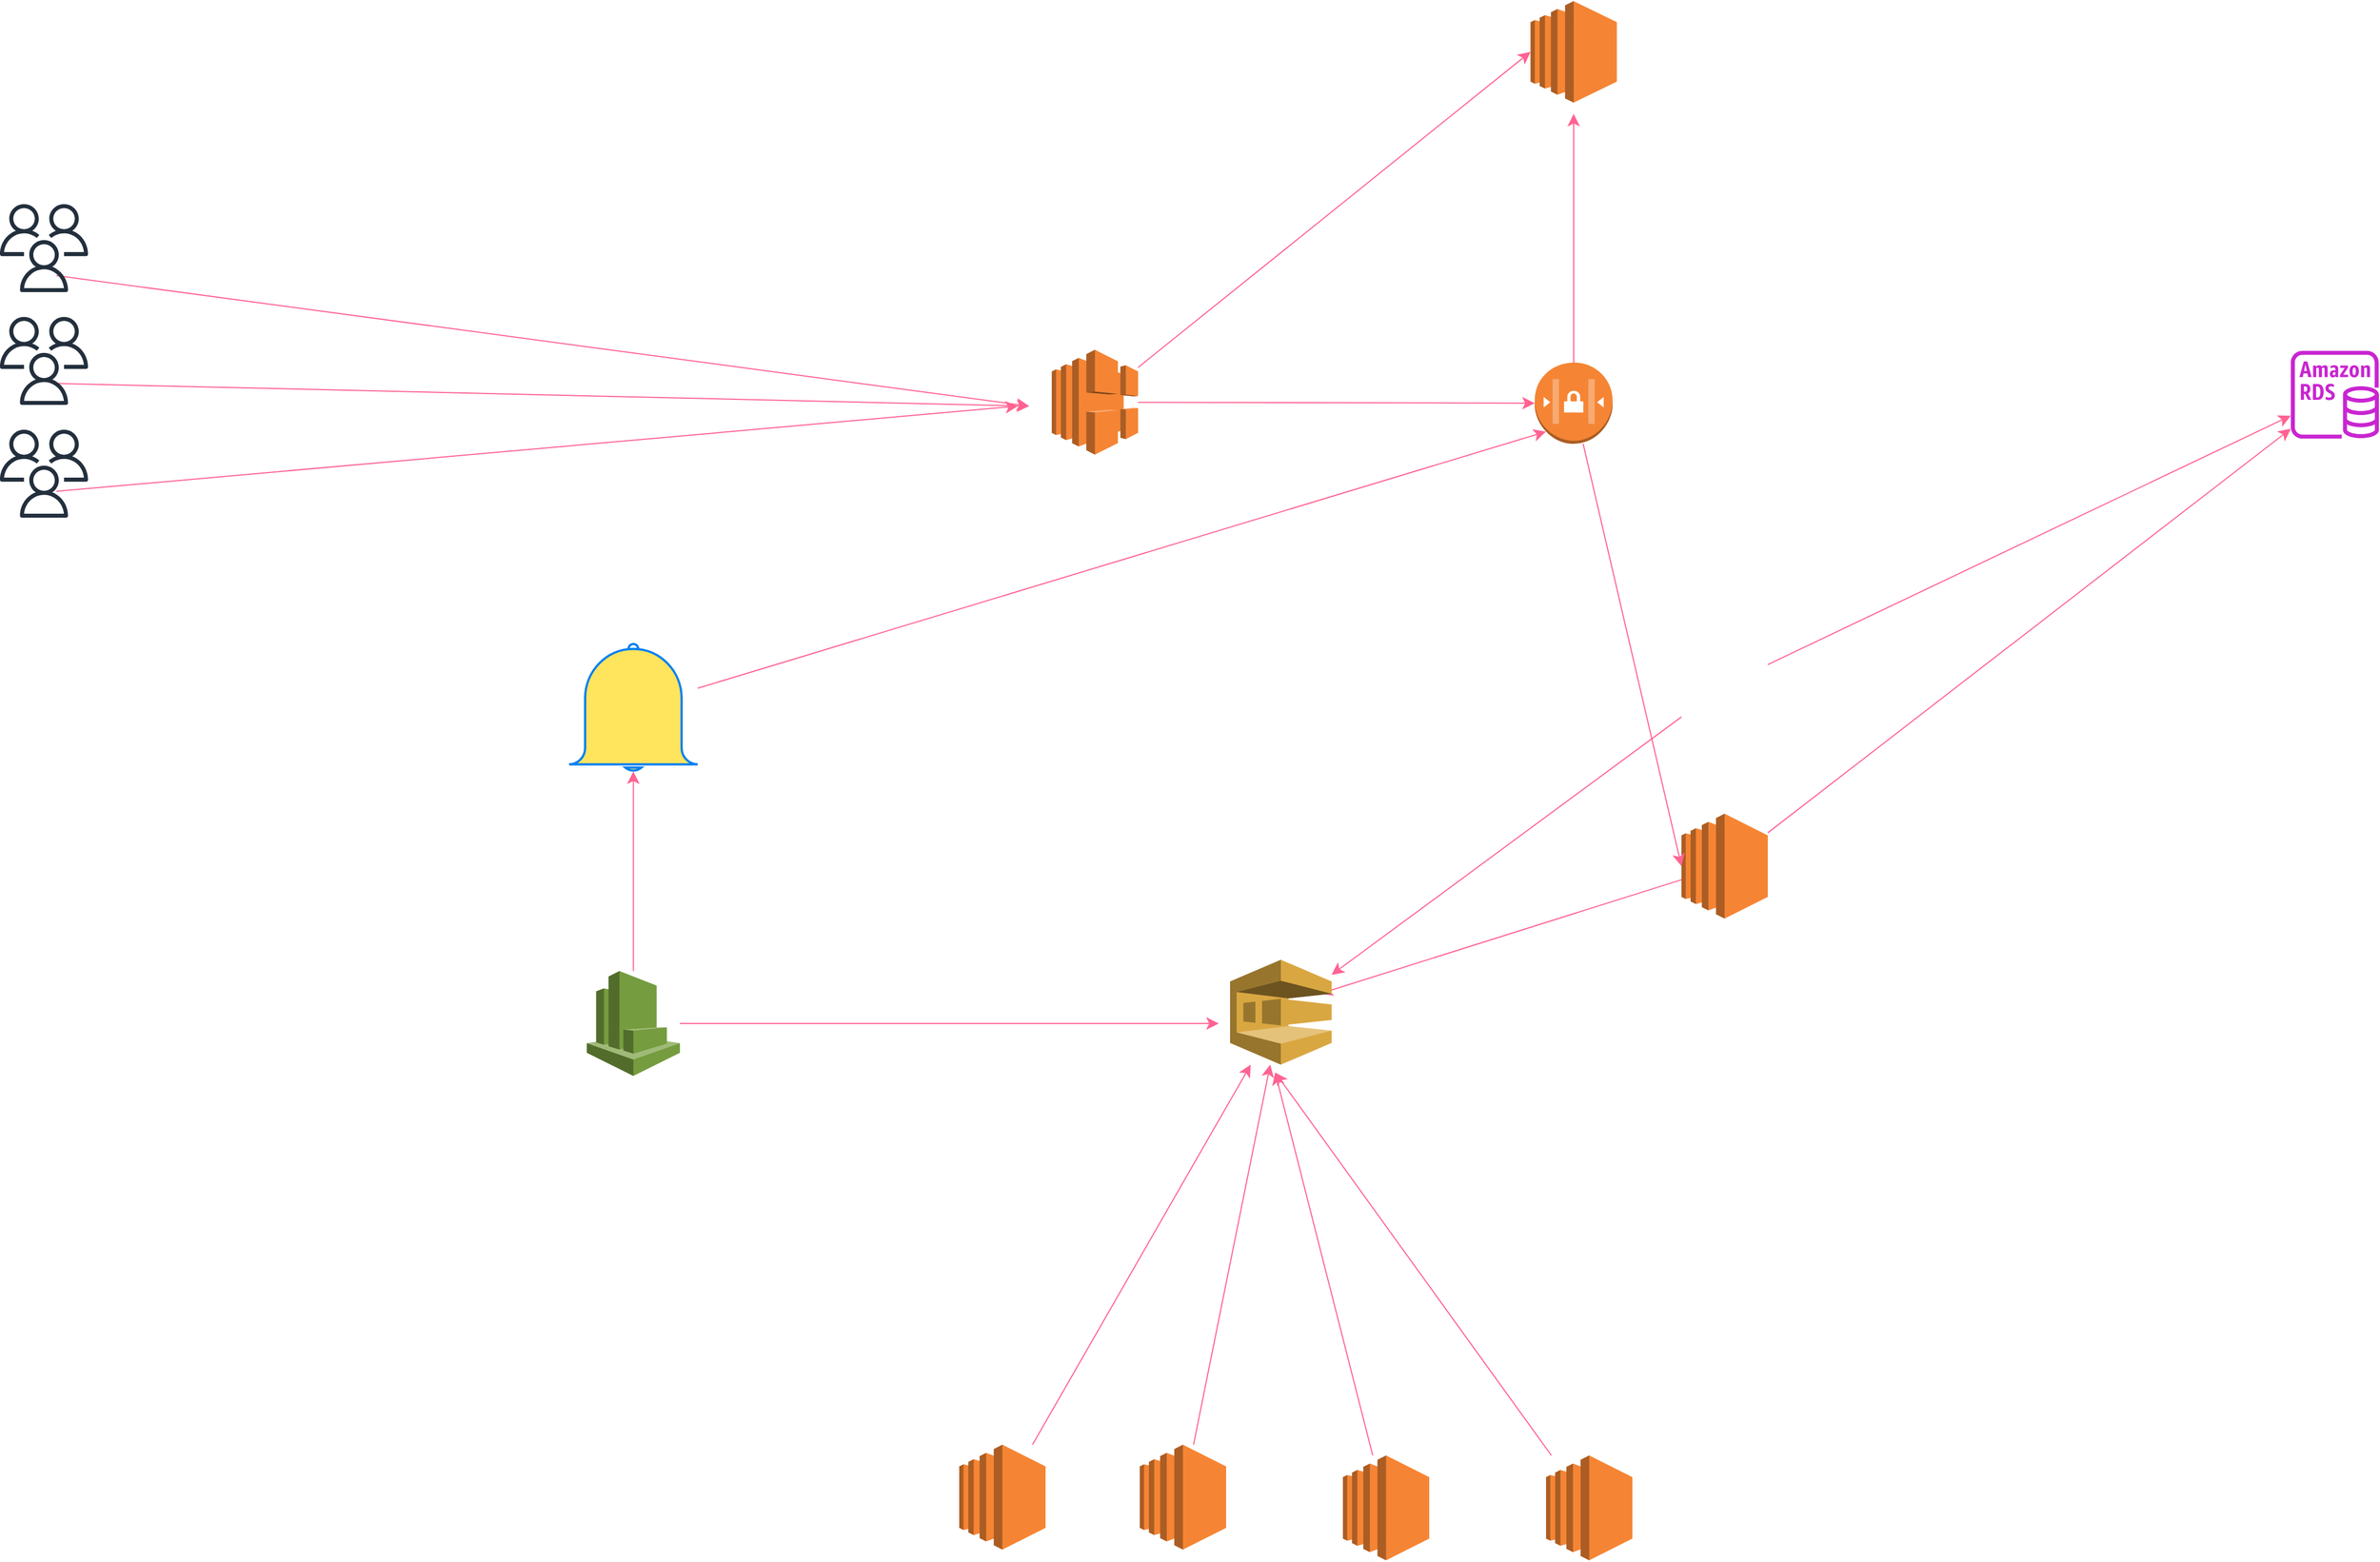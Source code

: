<mxfile version="24.7.8" pages="3">
  <diagram name="Page-1" id="-ehb57aW6UEDHXnUAXF-">
    <mxGraphModel dx="4027" dy="2055" grid="1" gridSize="10" guides="1" tooltips="1" connect="1" arrows="1" fold="1" page="0" pageScale="1" pageWidth="850" pageHeight="1100" math="0" shadow="0">
      <root>
        <mxCell id="0" />
        <mxCell id="1" parent="0" />
        <mxCell id="ACQYEu1lNiYWw1dpZs43-119" style="edgeStyle=none;curved=1;rounded=0;orthogonalLoop=1;jettySize=auto;html=1;strokeColor=#FF6392;fontSize=12;fontColor=#5AA9E6;startSize=8;endSize=8;fillColor=#FFE45E;" edge="1" parent="1">
          <mxGeometry relative="1" as="geometry">
            <mxPoint x="-858" y="-200.89" as="targetPoint" />
            <mxPoint x="-1720" y="-316.652" as="sourcePoint" />
          </mxGeometry>
        </mxCell>
        <mxCell id="ACQYEu1lNiYWw1dpZs43-115" value="" style="sketch=0;outlineConnect=0;fontColor=#232F3E;gradientColor=none;fillColor=#232F3D;strokeColor=none;dashed=0;verticalLabelPosition=bottom;verticalAlign=top;align=center;html=1;fontSize=12;fontStyle=0;aspect=fixed;pointerEvents=1;shape=mxgraph.aws4.users;" vertex="1" parent="1">
          <mxGeometry x="-1770" y="-380" width="78" height="78" as="geometry" />
        </mxCell>
        <UserObject label="" tooltip="Send request to Static IP of ELB" id="ACQYEu1lNiYWw1dpZs43-118">
          <mxCell style="edgeStyle=none;curved=1;rounded=0;orthogonalLoop=1;jettySize=auto;html=1;strokeColor=#FF6392;fontSize=12;fontColor=#5AA9E6;startSize=8;endSize=8;fillColor=#FFE45E;" edge="1" parent="1">
            <mxGeometry relative="1" as="geometry">
              <mxPoint x="-858" y="-200.89" as="targetPoint" />
              <mxPoint x="-1720" y="-220.981" as="sourcePoint" />
            </mxGeometry>
          </mxCell>
        </UserObject>
        <mxCell id="ACQYEu1lNiYWw1dpZs43-116" value="" style="sketch=0;outlineConnect=0;fontColor=#232F3E;gradientColor=none;fillColor=#232F3D;strokeColor=none;dashed=0;verticalLabelPosition=bottom;verticalAlign=top;align=center;html=1;fontSize=12;fontStyle=0;aspect=fixed;pointerEvents=1;shape=mxgraph.aws4.users;" vertex="1" parent="1">
          <mxGeometry x="-1770" y="-280" width="78" height="78" as="geometry" />
        </mxCell>
        <mxCell id="ACQYEu1lNiYWw1dpZs43-120" style="edgeStyle=none;curved=1;rounded=0;orthogonalLoop=1;jettySize=auto;html=1;strokeColor=#FF6392;fontSize=12;fontColor=#5AA9E6;startSize=8;endSize=8;fillColor=#FFE45E;" edge="1" parent="1">
          <mxGeometry relative="1" as="geometry">
            <mxPoint x="-868" y="-200.89" as="targetPoint" />
            <mxPoint x="-1720" y="-125.348" as="sourcePoint" />
          </mxGeometry>
        </mxCell>
        <mxCell id="ACQYEu1lNiYWw1dpZs43-117" value="" style="sketch=0;outlineConnect=0;fontColor=#232F3E;gradientColor=none;fillColor=#232F3D;strokeColor=none;dashed=0;verticalLabelPosition=bottom;verticalAlign=top;align=center;html=1;fontSize=12;fontStyle=0;aspect=fixed;pointerEvents=1;shape=mxgraph.aws4.users;" vertex="1" parent="1">
          <mxGeometry x="-1770" y="-180" width="78" height="78" as="geometry" />
        </mxCell>
        <UserObject label="" tooltip="ELB" id="ACQYEu1lNiYWw1dpZs43-121">
          <mxCell style="outlineConnect=0;dashed=0;verticalLabelPosition=bottom;verticalAlign=top;align=center;html=1;shape=mxgraph.aws3.elastic_load_balancing;fillColor=#F58534;gradientColor=none;strokeColor=#FF6392;fontColor=#5AA9E6;" vertex="1" parent="1">
            <mxGeometry x="-838" y="-250.89" width="76.5" height="93" as="geometry" />
          </mxCell>
        </UserObject>
        <mxCell id="ACQYEu1lNiYWw1dpZs43-158" style="edgeStyle=none;curved=1;rounded=0;orthogonalLoop=1;jettySize=auto;html=1;strokeColor=#FF6392;fontSize=12;fontColor=#5AA9E6;startSize=8;endSize=8;fillColor=#FFE45E;" edge="1" parent="1" source="ACQYEu1lNiYWw1dpZs43-122">
          <mxGeometry relative="1" as="geometry">
            <mxPoint x="-375.5" y="-460" as="targetPoint" />
          </mxGeometry>
        </mxCell>
        <UserObject label="" tooltip="Auto Scaling Group" id="ACQYEu1lNiYWw1dpZs43-122">
          <mxCell style="outlineConnect=0;dashed=0;verticalLabelPosition=bottom;verticalAlign=top;align=center;html=1;shape=mxgraph.aws3.network_access_controllist;fillColor=#F58534;gradientColor=none;strokeColor=#FF6392;fontColor=#5AA9E6;" vertex="1" parent="1">
            <mxGeometry x="-410" y="-239.5" width="69" height="72" as="geometry" />
          </mxCell>
        </UserObject>
        <mxCell id="ACQYEu1lNiYWw1dpZs43-123" style="edgeStyle=none;curved=1;rounded=0;orthogonalLoop=1;jettySize=auto;html=1;entryX=0;entryY=0.5;entryDx=0;entryDy=0;entryPerimeter=0;strokeColor=#FF6392;fontSize=12;fontColor=#5AA9E6;startSize=8;endSize=8;fillColor=#FFE45E;" edge="1" parent="1" source="ACQYEu1lNiYWw1dpZs43-121" target="ACQYEu1lNiYWw1dpZs43-122">
          <mxGeometry relative="1" as="geometry" />
        </mxCell>
        <mxCell id="ACQYEu1lNiYWw1dpZs43-130" style="edgeStyle=none;curved=1;rounded=0;orthogonalLoop=1;jettySize=auto;html=1;strokeColor=#FF6392;fontSize=12;fontColor=#5AA9E6;startSize=8;endSize=8;fillColor=#FFE45E;" edge="1" parent="1" target="ACQYEu1lNiYWw1dpZs43-129">
          <mxGeometry relative="1" as="geometry">
            <mxPoint x="-203.5" y="28.286" as="sourcePoint" />
          </mxGeometry>
        </mxCell>
        <mxCell id="ACQYEu1lNiYWw1dpZs43-135" style="edgeStyle=none;curved=1;rounded=0;orthogonalLoop=1;jettySize=auto;html=1;strokeColor=#FF6392;fontSize=12;fontColor=#5AA9E6;startSize=8;endSize=8;fillColor=#FFE45E;" edge="1" parent="1" target="ACQYEu1lNiYWw1dpZs43-134">
          <mxGeometry relative="1" as="geometry">
            <mxPoint x="-280" y="74.707" as="sourcePoint" />
          </mxGeometry>
        </mxCell>
        <mxCell id="ACQYEu1lNiYWw1dpZs43-131" style="edgeStyle=none;curved=1;rounded=0;orthogonalLoop=1;jettySize=auto;html=1;strokeColor=#FF6392;fontSize=12;fontColor=#5AA9E6;startSize=8;endSize=8;fillColor=#FFE45E;" edge="1" parent="1" source="ACQYEu1lNiYWw1dpZs43-125" target="ACQYEu1lNiYWw1dpZs43-129">
          <mxGeometry relative="1" as="geometry" />
        </mxCell>
        <mxCell id="ACQYEu1lNiYWw1dpZs43-136" style="edgeStyle=none;curved=1;rounded=0;orthogonalLoop=1;jettySize=auto;html=1;strokeColor=#FF6392;fontSize=12;fontColor=#5AA9E6;startSize=8;endSize=8;fillColor=#FFE45E;" edge="1" parent="1" source="ACQYEu1lNiYWw1dpZs43-125">
          <mxGeometry relative="1" as="geometry">
            <mxPoint x="-600" y="320" as="targetPoint" />
          </mxGeometry>
        </mxCell>
        <UserObject label="" tooltip="EC2 - 2" id="ACQYEu1lNiYWw1dpZs43-125">
          <mxCell style="outlineConnect=0;dashed=0;verticalLabelPosition=bottom;verticalAlign=top;align=center;html=1;shape=mxgraph.aws3.ec2;fillColor=#F58534;gradientColor=none;strokeColor=#FF6392;fontColor=#5AA9E6;" vertex="1" parent="1">
            <mxGeometry x="-280" y="160.5" width="76.5" height="93" as="geometry" />
          </mxCell>
        </UserObject>
        <mxCell id="ACQYEu1lNiYWw1dpZs43-127" style="edgeStyle=none;curved=1;rounded=0;orthogonalLoop=1;jettySize=auto;html=1;entryX=0;entryY=0.5;entryDx=0;entryDy=0;entryPerimeter=0;strokeColor=#FF6392;fontSize=12;fontColor=#5AA9E6;startSize=8;endSize=8;fillColor=#FFE45E;" edge="1" parent="1" source="ACQYEu1lNiYWw1dpZs43-122" target="ACQYEu1lNiYWw1dpZs43-125">
          <mxGeometry relative="1" as="geometry" />
        </mxCell>
        <mxCell id="ACQYEu1lNiYWw1dpZs43-129" value="" style="sketch=0;outlineConnect=0;fontColor=#232F3E;gradientColor=none;fillColor=#C925D1;strokeColor=none;dashed=0;verticalLabelPosition=bottom;verticalAlign=top;align=center;html=1;fontSize=12;fontStyle=0;aspect=fixed;pointerEvents=1;shape=mxgraph.aws4.rds_instance;" vertex="1" parent="1">
          <mxGeometry x="260" y="-250" width="78" height="78" as="geometry" />
        </mxCell>
        <mxCell id="ACQYEu1lNiYWw1dpZs43-134" value="" style="outlineConnect=0;dashed=0;verticalLabelPosition=bottom;verticalAlign=top;align=center;html=1;shape=mxgraph.aws3.sqs;fillColor=#D9A741;gradientColor=none;strokeColor=#FF6392;fontColor=#5AA9E6;" vertex="1" parent="1">
          <mxGeometry x="-680" y="290" width="90" height="93" as="geometry" />
        </mxCell>
        <mxCell id="ACQYEu1lNiYWw1dpZs43-146" style="edgeStyle=none;curved=1;rounded=0;orthogonalLoop=1;jettySize=auto;html=1;strokeColor=#FF6392;fontSize=12;fontColor=#5AA9E6;startSize=8;endSize=8;fillColor=#FFE45E;" edge="1" parent="1" source="ACQYEu1lNiYWw1dpZs43-137">
          <mxGeometry relative="1" as="geometry">
            <mxPoint x="-640" y="390" as="targetPoint" />
          </mxGeometry>
        </mxCell>
        <UserObject label="" tooltip="EC2 1" id="ACQYEu1lNiYWw1dpZs43-137">
          <mxCell style="outlineConnect=0;dashed=0;verticalLabelPosition=bottom;verticalAlign=top;align=center;html=1;shape=mxgraph.aws3.ec2;fillColor=#F58534;gradientColor=none;strokeColor=#FF6392;fontColor=#5AA9E6;" vertex="1" parent="1">
            <mxGeometry x="-580" y="729.5" width="76.5" height="93" as="geometry" />
          </mxCell>
        </UserObject>
        <mxCell id="ACQYEu1lNiYWw1dpZs43-145" style="edgeStyle=none;curved=1;rounded=0;orthogonalLoop=1;jettySize=auto;html=1;strokeColor=#FF6392;fontSize=12;fontColor=#5AA9E6;startSize=8;endSize=8;fillColor=#FFE45E;" edge="1" parent="1" source="ACQYEu1lNiYWw1dpZs43-138" target="ACQYEu1lNiYWw1dpZs43-134">
          <mxGeometry relative="1" as="geometry" />
        </mxCell>
        <UserObject label="" tooltip="EC2 - 2" id="ACQYEu1lNiYWw1dpZs43-138">
          <mxCell style="outlineConnect=0;dashed=0;verticalLabelPosition=bottom;verticalAlign=top;align=center;html=1;shape=mxgraph.aws3.ec2;fillColor=#F58534;gradientColor=none;strokeColor=#FF6392;fontColor=#5AA9E6;" vertex="1" parent="1">
            <mxGeometry x="-760" y="720" width="76.5" height="93" as="geometry" />
          </mxCell>
        </UserObject>
        <mxCell id="ACQYEu1lNiYWw1dpZs43-147" style="edgeStyle=none;curved=1;rounded=0;orthogonalLoop=1;jettySize=auto;html=1;strokeColor=#FF6392;fontSize=12;fontColor=#5AA9E6;startSize=8;endSize=8;fillColor=#FFE45E;" edge="1" parent="1" source="ACQYEu1lNiYWw1dpZs43-139">
          <mxGeometry relative="1" as="geometry">
            <mxPoint x="-640" y="390" as="targetPoint" />
          </mxGeometry>
        </mxCell>
        <UserObject label="" tooltip="EC2 1" id="ACQYEu1lNiYWw1dpZs43-139">
          <mxCell style="outlineConnect=0;dashed=0;verticalLabelPosition=bottom;verticalAlign=top;align=center;html=1;shape=mxgraph.aws3.ec2;fillColor=#F58534;gradientColor=none;strokeColor=#FF6392;fontColor=#5AA9E6;" vertex="1" parent="1">
            <mxGeometry x="-400" y="729.5" width="76.5" height="93" as="geometry" />
          </mxCell>
        </UserObject>
        <mxCell id="ACQYEu1lNiYWw1dpZs43-144" style="edgeStyle=none;curved=1;rounded=0;orthogonalLoop=1;jettySize=auto;html=1;strokeColor=#FF6392;fontSize=12;fontColor=#5AA9E6;startSize=8;endSize=8;fillColor=#FFE45E;" edge="1" parent="1" source="ACQYEu1lNiYWw1dpZs43-140" target="ACQYEu1lNiYWw1dpZs43-134">
          <mxGeometry relative="1" as="geometry" />
        </mxCell>
        <UserObject label="" tooltip="EC2 - 2" id="ACQYEu1lNiYWw1dpZs43-140">
          <mxCell style="outlineConnect=0;dashed=0;verticalLabelPosition=bottom;verticalAlign=top;align=center;html=1;shape=mxgraph.aws3.ec2;fillColor=#F58534;gradientColor=none;strokeColor=#FF6392;fontColor=#5AA9E6;" vertex="1" parent="1">
            <mxGeometry x="-920" y="720" width="76.5" height="93" as="geometry" />
          </mxCell>
        </UserObject>
        <mxCell id="ACQYEu1lNiYWw1dpZs43-149" style="edgeStyle=none;curved=1;rounded=0;orthogonalLoop=1;jettySize=auto;html=1;strokeColor=#FF6392;fontSize=12;fontColor=#5AA9E6;startSize=8;endSize=8;fillColor=#FFE45E;" edge="1" parent="1" source="ACQYEu1lNiYWw1dpZs43-148">
          <mxGeometry relative="1" as="geometry">
            <mxPoint x="-690" y="346.5" as="targetPoint" />
          </mxGeometry>
        </mxCell>
        <mxCell id="ACQYEu1lNiYWw1dpZs43-153" style="edgeStyle=none;curved=1;rounded=0;orthogonalLoop=1;jettySize=auto;html=1;strokeColor=#FF6392;fontSize=12;fontColor=#5AA9E6;startSize=8;endSize=8;fillColor=#FFE45E;" edge="1" parent="1" source="ACQYEu1lNiYWw1dpZs43-148" target="ACQYEu1lNiYWw1dpZs43-151">
          <mxGeometry relative="1" as="geometry" />
        </mxCell>
        <mxCell id="ACQYEu1lNiYWw1dpZs43-148" value="" style="outlineConnect=0;dashed=0;verticalLabelPosition=bottom;verticalAlign=top;align=center;html=1;shape=mxgraph.aws3.cloudwatch;fillColor=#759C3E;gradientColor=none;strokeColor=#FF6392;fontColor=#5AA9E6;" vertex="1" parent="1">
          <mxGeometry x="-1250" y="300" width="82.5" height="93" as="geometry" />
        </mxCell>
        <UserObject label="" tooltip="Cloud Watch Alarm" id="ACQYEu1lNiYWw1dpZs43-151">
          <mxCell style="html=1;verticalLabelPosition=bottom;align=center;labelBackgroundColor=#ffffff;verticalAlign=top;strokeWidth=2;strokeColor=#0080F0;shadow=0;dashed=0;shape=mxgraph.ios7.icons.bell;fontColor=#5AA9E6;fillColor=#FFE45E;" vertex="1" parent="1">
            <mxGeometry x="-1265.75" y="10" width="114" height="113.05" as="geometry" />
          </mxCell>
        </UserObject>
        <mxCell id="ACQYEu1lNiYWw1dpZs43-155" value="" style="outlineConnect=0;dashed=0;verticalLabelPosition=bottom;verticalAlign=top;align=center;html=1;shape=mxgraph.aws3.ec2;fillColor=#F58534;gradientColor=none;strokeColor=#FF6392;fontColor=#5AA9E6;" vertex="1" parent="1">
          <mxGeometry x="-413.75" y="-560" width="76.5" height="90" as="geometry" />
        </mxCell>
        <mxCell id="ACQYEu1lNiYWw1dpZs43-157" style="edgeStyle=none;curved=1;rounded=0;orthogonalLoop=1;jettySize=auto;html=1;entryX=0.145;entryY=0.85;entryDx=0;entryDy=0;entryPerimeter=0;strokeColor=#FF6392;fontSize=12;fontColor=#5AA9E6;startSize=8;endSize=8;fillColor=#FFE45E;" edge="1" parent="1" source="ACQYEu1lNiYWw1dpZs43-151" target="ACQYEu1lNiYWw1dpZs43-122">
          <mxGeometry relative="1" as="geometry" />
        </mxCell>
        <mxCell id="ACQYEu1lNiYWw1dpZs43-159" style="edgeStyle=none;curved=1;rounded=0;orthogonalLoop=1;jettySize=auto;html=1;entryX=0;entryY=0.5;entryDx=0;entryDy=0;entryPerimeter=0;strokeColor=#FF6392;fontSize=12;fontColor=#5AA9E6;startSize=8;endSize=8;fillColor=#FFE45E;" edge="1" parent="1" source="ACQYEu1lNiYWw1dpZs43-121" target="ACQYEu1lNiYWw1dpZs43-155">
          <mxGeometry relative="1" as="geometry" />
        </mxCell>
      </root>
    </mxGraphModel>
  </diagram>
  <diagram id="9H_1bvW_YGaWP5Uugf9j" name="fare calculation">
    <mxGraphModel dx="5009" dy="3160" grid="0" gridSize="10" guides="1" tooltips="1" connect="1" arrows="1" fold="1" page="0" pageScale="1" pageWidth="850" pageHeight="1100" math="0" shadow="0">
      <root>
        <mxCell id="0" />
        <mxCell id="1" parent="0" />
        <mxCell id="fH46dBZZeX3DoXTXhk_b-3" value="" style="edgeStyle=none;curved=1;rounded=0;orthogonalLoop=1;jettySize=auto;html=1;startSize=8;endSize=8;" edge="1" parent="1" source="fH46dBZZeX3DoXTXhk_b-1">
          <mxGeometry relative="1" as="geometry">
            <mxPoint x="-1480" y="-1419" as="targetPoint" />
          </mxGeometry>
        </mxCell>
        <UserObject label="" tooltip="When ride is completed means driver click to complete ride then dirver will send the infomration such as &#xa;&#xa;{&#xa;lat: 1,&#xa;lng: 1&#xa;}" id="wsm4Z7BL1aOZFg_66jRS-1">
          <mxCell style="edgeStyle=none;curved=1;rounded=0;orthogonalLoop=1;jettySize=auto;html=1;fontSize=12;startSize=8;endSize=8;" edge="1" parent="1" source="fH46dBZZeX3DoXTXhk_b-1" target="wsm4Z7BL1aOZFg_66jRS-3">
            <mxGeometry relative="1" as="geometry">
              <mxPoint x="-2166" y="-1403" as="targetPoint" />
            </mxGeometry>
          </mxCell>
        </UserObject>
        <UserObject label="" tooltip="This taxi will communicate through websocket will send few information such as lat, lant and the sessionsession id when ride was started&#xa;&#xa;{&#xa; &quot;session_id&quot;: &quot;abc123&quot;,&#xa;  &quot;lat&quot;: 25.205,&#xa;  &quot;lng&quot;: 55.271,&#xa;  &quot;timestamp&quot;: 1697939200000&#xa;}" id="fH46dBZZeX3DoXTXhk_b-1">
          <mxCell style="shape=mxgraph.signs.transportation.taxi;html=1;pointerEvents=1;fillColor=#000000;strokeColor=none;verticalLabelPosition=bottom;verticalAlign=top;align=center;gradientColor=none;" vertex="1" parent="1">
            <mxGeometry x="-1727" y="-1441" width="50" height="44" as="geometry" />
          </mxCell>
        </UserObject>
        <mxCell id="fH46dBZZeX3DoXTXhk_b-22" value="" style="edgeStyle=none;curved=1;rounded=0;orthogonalLoop=1;jettySize=auto;html=1;startSize=8;endSize=8;" edge="1" parent="1" source="fH46dBZZeX3DoXTXhk_b-6" target="fH46dBZZeX3DoXTXhk_b-17">
          <mxGeometry relative="1" as="geometry" />
        </mxCell>
        <UserObject label="" tooltip="Hey take this data with partion key to Kines to compute the fare for the ride&#xa;&#xa;const AWS = require(&#39;aws-sdk&#39;);&#xa;const kinesis = new AWS.Kinesis({ region: &#39;your-region&#39; });&#xa;&#xa;const sendToKinesis = async (data) =&gt; {&#xa;  const params = {&#xa;    Data: JSON.stringify(data),&#xa;    PartitionKey: data.session_id, // Partition by session&#xa;    StreamName: &#39;TaxiDataStream&#39;,&#xa;  };&#xa;  await kinesis.putRecord(params).promise();&#xa;};&#xa;&#xa;// Example WebSocket handler&#xa;const handleWebSocketMessage = async (message) =&gt; {&#xa;  const taxiData = JSON.parse(message);&#xa;  await sendToKinesis(taxiData);&#xa;};&#xa;" id="fH46dBZZeX3DoXTXhk_b-6">
          <mxCell style="outlineConnect=0;dashed=0;verticalLabelPosition=bottom;verticalAlign=top;align=center;html=1;shape=mxgraph.aws3.ec2;fillColor=#F58534;gradientColor=none;" vertex="1" parent="1">
            <mxGeometry x="-1198" y="-1540" width="50" height="44" as="geometry" />
          </mxCell>
        </UserObject>
        <mxCell id="fH46dBZZeX3DoXTXhk_b-7" value="" style="outlineConnect=0;dashed=0;verticalLabelPosition=bottom;verticalAlign=top;align=center;html=1;shape=mxgraph.aws3.classic_load_balancer;fillColor=#F58534;gradientColor=none;" vertex="1" parent="1">
          <mxGeometry x="-1472" y="-1446" width="50" height="44" as="geometry" />
        </mxCell>
        <mxCell id="fH46dBZZeX3DoXTXhk_b-23" value="" style="edgeStyle=none;curved=1;rounded=0;orthogonalLoop=1;jettySize=auto;html=1;startSize=8;endSize=8;" edge="1" parent="1" source="fH46dBZZeX3DoXTXhk_b-8" target="fH46dBZZeX3DoXTXhk_b-17">
          <mxGeometry relative="1" as="geometry" />
        </mxCell>
        <mxCell id="fH46dBZZeX3DoXTXhk_b-8" value="" style="outlineConnect=0;dashed=0;verticalLabelPosition=bottom;verticalAlign=top;align=center;html=1;shape=mxgraph.aws3.ec2;fillColor=#F58534;gradientColor=none;" vertex="1" parent="1">
          <mxGeometry x="-1195" y="-1410" width="50" height="44" as="geometry" />
        </mxCell>
        <mxCell id="fH46dBZZeX3DoXTXhk_b-16" value="" style="edgeStyle=none;curved=1;rounded=0;orthogonalLoop=1;jettySize=auto;html=1;startSize=8;endSize=8;" edge="1" parent="1" source="fH46dBZZeX3DoXTXhk_b-9" target="fH46dBZZeX3DoXTXhk_b-17">
          <mxGeometry relative="1" as="geometry">
            <mxPoint x="-346.667" y="-861.333" as="targetPoint" />
          </mxGeometry>
        </mxCell>
        <mxCell id="fH46dBZZeX3DoXTXhk_b-9" value="" style="outlineConnect=0;dashed=0;verticalLabelPosition=bottom;verticalAlign=top;align=center;html=1;shape=mxgraph.aws3.ec2;fillColor=#F58534;gradientColor=none;" vertex="1" parent="1">
          <mxGeometry x="-1165" y="-1280" width="50" height="44" as="geometry" />
        </mxCell>
        <mxCell id="fH46dBZZeX3DoXTXhk_b-10" value="" style="edgeStyle=none;curved=1;rounded=0;orthogonalLoop=1;jettySize=auto;html=1;startSize=8;endSize=8;entryX=0;entryY=0.79;entryDx=0;entryDy=0;entryPerimeter=0;" edge="1" parent="1" source="fH46dBZZeX3DoXTXhk_b-7" target="fH46dBZZeX3DoXTXhk_b-6">
          <mxGeometry relative="1" as="geometry">
            <mxPoint x="-1242" y="-1514" as="targetPoint" />
          </mxGeometry>
        </mxCell>
        <mxCell id="fH46dBZZeX3DoXTXhk_b-11" value="" style="outlineConnect=0;dashed=0;verticalLabelPosition=bottom;verticalAlign=top;align=center;html=1;shape=mxgraph.aws3.kinesis;fillColor=#F58534;gradientColor=none;" vertex="1" parent="1">
          <mxGeometry x="-483" y="-1515" width="50" height="44" as="geometry" />
        </mxCell>
        <UserObject label="" tooltip="Redis will store user session data for the distributed purpose so that server does not store any state and any available server can server to the user by connecting to the distributed redis server" id="fH46dBZZeX3DoXTXhk_b-17">
          <mxCell style="image;sketch=0;aspect=fixed;html=1;points=[];align=center;image=img/lib/mscae/Cache_Redis_Product.svg;" vertex="1" parent="1">
            <mxGeometry x="-735" y="-1467" width="50" height="42.5" as="geometry" />
          </mxCell>
        </UserObject>
        <mxCell id="fH46dBZZeX3DoXTXhk_b-20" value="" style="edgeStyle=none;curved=1;rounded=0;orthogonalLoop=1;jettySize=auto;html=1;startSize=8;endSize=8;" edge="1" parent="1" source="fH46dBZZeX3DoXTXhk_b-11">
          <mxGeometry relative="1" as="geometry">
            <mxPoint x="-220" y="-1512" as="targetPoint" />
          </mxGeometry>
        </mxCell>
        <UserObject label="" tooltip="Kinesis data analytics can send data to different destination such as S3, Redshift, DynamoDB, Another KDS, Lamda &#xa;" id="fH46dBZZeX3DoXTXhk_b-25">
          <mxCell style="edgeStyle=none;curved=1;rounded=0;orthogonalLoop=1;jettySize=auto;html=1;fontSize=12;startSize=8;endSize=8;entryX=0;entryY=0.5;entryDx=0;entryDy=0;entryPerimeter=0;" edge="1" parent="1" source="fH46dBZZeX3DoXTXhk_b-21" target="fH46dBZZeX3DoXTXhk_b-28">
            <mxGeometry relative="1" as="geometry">
              <mxPoint x="118" y="-1455" as="targetPoint" />
            </mxGeometry>
          </mxCell>
        </UserObject>
        <mxCell id="fH46dBZZeX3DoXTXhk_b-29" style="edgeStyle=none;curved=1;rounded=0;orthogonalLoop=1;jettySize=auto;html=1;fontSize=12;startSize=8;endSize=8;entryX=0;entryY=0.18;entryDx=0;entryDy=0;entryPerimeter=0;" edge="1" parent="1" source="fH46dBZZeX3DoXTXhk_b-21" target="fH46dBZZeX3DoXTXhk_b-30">
          <mxGeometry relative="1" as="geometry">
            <mxPoint x="55" y="-1365" as="targetPoint" />
          </mxGeometry>
        </mxCell>
        <UserObject label="" tooltip="will receive the information about the starting point and based on provided data such as lng and lat it will compute the fare &#xa;&#xa;SELECT &#xa;  session_id,&#xa;  CASE WHEN GEO_DISTANCE_IN_KM(prev_lat, prev_lng, lat, lng) &lt; 0.01 THEN 1 ELSE 0 END AS is_idle,&#xa;  COUNT(*) OVER (PARTITION BY session_id ROWS BETWEEN 12 PRECEDING) AS idle_count&#xa;FROM taxi_stream;&#xa;&#xa;// If taxi is ideal &#xa;SELECT &#xa;  session_id,&#xa;  CASE WHEN GEO_DISTANCE_IN_KM(prev_lat, prev_lng, lat, lng) &lt; 0.01 THEN 1 ELSE 0 END AS is_idle,&#xa;  COUNT(*) OVER (PARTITION BY session_id ROWS BETWEEN 12 PRECEDING) AS idle_count&#xa;FROM taxi_stream;&#xa;&#xa;// Calculate far &#xa;&#xa;SELECT &#xa;  session_id,&#xa;  SUM(distance * 2) AS distance_fare,&#xa;  SUM(idle_count / 12) * 1 AS idle_fare,&#xa;  SUM(distance * 2) + SUM(idle_count / 12) * 1 AS total_fare&#xa;FROM taxi_analytics&#xa;GROUP BY session_id;&#xa;&#xa;Data output by the analytics can be send to differnet sources but in ourcase we store send this data to Another KDS &#xa;&#xa;&#xa;" id="fH46dBZZeX3DoXTXhk_b-21">
          <mxCell style="outlineConnect=0;dashed=0;verticalLabelPosition=bottom;verticalAlign=top;align=center;html=1;shape=mxgraph.aws3.kinesis_analytics;fillColor=#F58534;gradientColor=none;" vertex="1" parent="1">
            <mxGeometry x="-231" y="-1530" width="50" height="44" as="geometry" />
          </mxCell>
        </UserObject>
        <mxCell id="fH46dBZZeX3DoXTXhk_b-24" value="" style="edgeStyle=none;curved=1;rounded=0;orthogonalLoop=1;jettySize=auto;html=1;startSize=8;endSize=8;" edge="1" parent="1" source="fH46dBZZeX3DoXTXhk_b-17">
          <mxGeometry relative="1" as="geometry">
            <mxPoint x="-485" y="-1490" as="targetPoint" />
          </mxGeometry>
        </mxCell>
        <mxCell id="fH46dBZZeX3DoXTXhk_b-37" style="edgeStyle=none;curved=1;rounded=0;orthogonalLoop=1;jettySize=auto;html=1;fontSize=12;startSize=8;endSize=8;" edge="1" parent="1" source="fH46dBZZeX3DoXTXhk_b-28">
          <mxGeometry relative="1" as="geometry">
            <mxPoint x="459.5" y="-1439.5" as="targetPoint" />
          </mxGeometry>
        </mxCell>
        <UserObject label="" tooltip="S3" id="fH46dBZZeX3DoXTXhk_b-28">
          <mxCell style="outlineConnect=0;dashed=0;verticalLabelPosition=bottom;verticalAlign=top;align=center;html=1;shape=mxgraph.aws3.s3;fillColor=#E05243;gradientColor=none;labelBackgroundColor=none;labelBorderColor=default;" vertex="1" parent="1">
            <mxGeometry x="163" y="-1486" width="76.5" height="93" as="geometry" />
          </mxCell>
        </UserObject>
        <UserObject label="" tooltip="Dynamo DB" id="fH46dBZZeX3DoXTXhk_b-30">
          <mxCell style="outlineConnect=0;dashed=0;verticalLabelPosition=bottom;verticalAlign=top;align=center;html=1;shape=mxgraph.aws3.redshift;fillColor=#2E73B8;gradientColor=none;labelBackgroundColor=none;labelBorderColor=default;" vertex="1" parent="1">
            <mxGeometry x="120" y="-1295.5" width="67.5" height="75" as="geometry" />
          </mxCell>
        </UserObject>
        <UserObject label="" tooltip="Kinesis" id="fH46dBZZeX3DoXTXhk_b-31">
          <mxCell style="outlineConnect=0;dashed=0;verticalLabelPosition=bottom;verticalAlign=top;align=center;html=1;shape=mxgraph.aws3.kinesis;fillColor=#F58534;gradientColor=none;labelBackgroundColor=none;labelBorderColor=default;" vertex="1" parent="1">
            <mxGeometry x="153" y="-1636" width="67.5" height="81" as="geometry" />
          </mxCell>
        </UserObject>
        <mxCell id="fH46dBZZeX3DoXTXhk_b-32" style="edgeStyle=none;curved=1;rounded=0;orthogonalLoop=1;jettySize=auto;html=1;fontSize=12;startSize=8;endSize=8;entryX=0;entryY=0.5;entryDx=0;entryDy=0;entryPerimeter=0;" edge="1" parent="1" source="fH46dBZZeX3DoXTXhk_b-21" target="fH46dBZZeX3DoXTXhk_b-31">
          <mxGeometry relative="1" as="geometry">
            <mxPoint x="70" y="-1550" as="targetPoint" />
          </mxGeometry>
        </mxCell>
        <UserObject label="" tooltip="Lambda" id="fH46dBZZeX3DoXTXhk_b-33">
          <mxCell style="outlineConnect=0;dashed=0;verticalLabelPosition=bottom;verticalAlign=top;align=center;html=1;shape=mxgraph.aws3.lambda;fillColor=#F58534;gradientColor=none;labelBackgroundColor=none;labelBorderColor=default;" vertex="1" parent="1">
            <mxGeometry x="115.5" y="-1825" width="76.5" height="93" as="geometry" />
          </mxCell>
        </UserObject>
        <mxCell id="fH46dBZZeX3DoXTXhk_b-34" style="edgeStyle=none;curved=1;rounded=0;orthogonalLoop=1;jettySize=auto;html=1;fontSize=12;startSize=8;endSize=8;" edge="1" parent="1" source="fH46dBZZeX3DoXTXhk_b-21" target="fH46dBZZeX3DoXTXhk_b-33">
          <mxGeometry relative="1" as="geometry">
            <mxPoint x="50" y="-1700" as="targetPoint" />
          </mxGeometry>
        </mxCell>
        <mxCell id="wsm4Z7BL1aOZFg_66jRS-4" style="edgeStyle=none;curved=1;rounded=0;orthogonalLoop=1;jettySize=auto;html=1;fontSize=12;startSize=8;endSize=8;" edge="1" parent="1" source="wsm4Z7BL1aOZFg_66jRS-2">
          <mxGeometry relative="1" as="geometry">
            <mxPoint x="-2508.556" y="-1513.778" as="targetPoint" />
          </mxGeometry>
        </mxCell>
        <mxCell id="wsm4Z7BL1aOZFg_66jRS-5" style="edgeStyle=none;curved=1;rounded=0;orthogonalLoop=1;jettySize=auto;html=1;fontSize=12;startSize=8;endSize=8;" edge="1" parent="1" source="wsm4Z7BL1aOZFg_66jRS-2">
          <mxGeometry relative="1" as="geometry">
            <mxPoint x="-2506.333" y="-1244.889" as="targetPoint" />
          </mxGeometry>
        </mxCell>
        <mxCell id="wsm4Z7BL1aOZFg_66jRS-2" value="" style="outlineConnect=0;dashed=0;verticalLabelPosition=bottom;verticalAlign=top;align=center;html=1;shape=mxgraph.aws3.classic_load_balancer;fillColor=#F58534;gradientColor=none;" vertex="1" parent="1">
          <mxGeometry x="-2241" y="-1438" width="69" height="72" as="geometry" />
        </mxCell>
        <mxCell id="wsm4Z7BL1aOZFg_66jRS-6" style="edgeStyle=none;curved=1;rounded=0;orthogonalLoop=1;jettySize=auto;html=1;fontSize=12;startSize=8;endSize=8;" edge="1" parent="1" source="wsm4Z7BL1aOZFg_66jRS-3">
          <mxGeometry relative="1" as="geometry">
            <mxPoint x="-2535" y="-845" as="targetPoint" />
          </mxGeometry>
        </mxCell>
        <UserObject label="" tooltip="This RDS was written when trip was start with its lat and lng in addtion to that it will store few thing like number of pause etc&#xa;&#xa;{&#xa;tripId:&#xa;pickUpLat: decimal&#xa;pickupLng: decimal&#xa;dropUpLat: decimal&#xa;dropUpLng: decimal, &#xa;pause: number &#xa;&#xa;}" id="wsm4Z7BL1aOZFg_66jRS-16">
          <mxCell style="edgeStyle=none;curved=1;rounded=0;orthogonalLoop=1;jettySize=auto;html=1;fontSize=12;startSize=8;endSize=8;" edge="1" parent="1" source="wsm4Z7BL1aOZFg_66jRS-3" target="wsm4Z7BL1aOZFg_66jRS-17">
            <mxGeometry relative="1" as="geometry">
              <mxPoint x="-3049" y="-1373.846" as="targetPoint" />
            </mxGeometry>
          </mxCell>
        </UserObject>
        <UserObject label="" tooltip="This ec2 emit the event that driver trip has been ended with following data&#xa;&#xa;{&#xa;tridId: 345345,&#xa;lat:34, // Where it is ended&#xa;lng: 34 // Where it is ended&#xa;}&#xa;&#xa;and the data will be placed inside the queue &#xa;&#xa;&#xa;const AWS = require(&#39;aws-sdk&#39;);&#xa;const sqs = new AWS.SQS({ region: &#39;your-region&#39; });&#xa;&#xa;async function enqueueRideCompletionEvent(event) {&#xa;    const params = {&#xa;        QueueUrl: &#39;https://sqs.your-region.amazonaws.com/your-account-id/rideCompletionQueue&#39;,&#xa;        MessageBody: JSON.stringify(event),&#xa;    };&#xa;&#xa;    try {&#xa;        await sqs.sendMessage(params).promise();&#xa;        console.log(&#39;Event enqueued:&#39;, event);&#xa;    } catch (err) {&#xa;        console.error(&#39;Failed to enqueue event:&#39;, err);&#xa;    }&#xa;}&#xa;&#xa;// Example usage&#xa;enqueueRideCompletionEvent({&#xa;    tripId: 44435,&#xa;    lat: 40.713,&#xa;    lng: -74.006,&#xa;});&#xa;&#xa;Now this system need to compute the total fare based on available data&#xa;&#xa;One of this ec2 instace will query the db perhaps RDS because we will only do this in a once in the payment process and RDS will get written for example in the case when there is in the trip how many times they have paused for a 1 minute&#xa;" id="wsm4Z7BL1aOZFg_66jRS-3">
          <mxCell style="outlineConnect=0;dashed=0;verticalLabelPosition=bottom;verticalAlign=top;align=center;html=1;shape=mxgraph.aws3.ec2;fillColor=#F58534;gradientColor=none;" vertex="1" parent="1">
            <mxGeometry x="-2577" y="-1434.5" width="76.5" height="93" as="geometry" />
          </mxCell>
        </UserObject>
        <mxCell id="wsm4Z7BL1aOZFg_66jRS-9" style="edgeStyle=none;curved=1;rounded=0;orthogonalLoop=1;jettySize=auto;html=1;fontSize=12;startSize=8;endSize=8;" edge="1" parent="1" source="wsm4Z7BL1aOZFg_66jRS-7">
          <mxGeometry relative="1" as="geometry">
            <mxPoint x="-2534" y="-849" as="targetPoint" />
            <Array as="points">
              <mxPoint x="-2747" y="-1091" />
            </Array>
          </mxGeometry>
        </mxCell>
        <mxCell id="wsm4Z7BL1aOZFg_66jRS-7" value="" style="outlineConnect=0;dashed=0;verticalLabelPosition=bottom;verticalAlign=top;align=center;html=1;shape=mxgraph.aws3.ec2;fillColor=#F58534;gradientColor=none;" vertex="1" parent="1">
          <mxGeometry x="-2589" y="-1592" width="76.5" height="93" as="geometry" />
        </mxCell>
        <mxCell id="wsm4Z7BL1aOZFg_66jRS-10" style="edgeStyle=none;curved=1;rounded=0;orthogonalLoop=1;jettySize=auto;html=1;exitX=0;exitY=0.79;exitDx=0;exitDy=0;exitPerimeter=0;fontSize=12;startSize=8;endSize=8;" edge="1" parent="1" source="wsm4Z7BL1aOZFg_66jRS-8">
          <mxGeometry relative="1" as="geometry">
            <mxPoint x="-2539.262" y="-843" as="targetPoint" />
          </mxGeometry>
        </mxCell>
        <mxCell id="wsm4Z7BL1aOZFg_66jRS-8" value="" style="outlineConnect=0;dashed=0;verticalLabelPosition=bottom;verticalAlign=top;align=center;html=1;shape=mxgraph.aws3.ec2;fillColor=#F58534;gradientColor=none;" vertex="1" parent="1">
          <mxGeometry x="-2582" y="-1277" width="76.5" height="93" as="geometry" />
        </mxCell>
        <mxCell id="wsm4Z7BL1aOZFg_66jRS-17" value="" style="outlineConnect=0;dashed=0;verticalLabelPosition=bottom;verticalAlign=top;align=center;html=1;shape=mxgraph.aws3.rds;fillColor=#2E73B8;gradientColor=none;" vertex="1" parent="1">
          <mxGeometry x="-3091" y="-1415.996" width="72" height="81" as="geometry" />
        </mxCell>
      </root>
    </mxGraphModel>
  </diagram>
  <diagram id="TPUL8HAjfxQ7QFam691a" name="Payment">
    <mxGraphModel dx="2938" dy="1371" grid="0" gridSize="10" guides="1" tooltips="1" connect="1" arrows="1" fold="1" page="0" pageScale="1" pageWidth="850" pageHeight="1100" math="0" shadow="0">
      <root>
        <mxCell id="0" />
        <mxCell id="1" parent="0" />
        <mxCell id="r9PRQdIeAjViH6iuMzpk-4" style="edgeStyle=none;curved=1;rounded=0;orthogonalLoop=1;jettySize=auto;html=1;fontSize=12;startSize=8;endSize=8;" edge="1" parent="1" source="r9PRQdIeAjViH6iuMzpk-1">
          <mxGeometry relative="1" as="geometry">
            <mxPoint x="-132.545" y="245.364" as="targetPoint" />
          </mxGeometry>
        </mxCell>
        <mxCell id="r9PRQdIeAjViH6iuMzpk-1" value="" style="shape=mxgraph.signs.transportation.car_1;html=1;pointerEvents=1;fillColor=#000000;strokeColor=none;verticalLabelPosition=bottom;verticalAlign=top;align=center;" vertex="1" parent="1">
          <mxGeometry x="-623" y="117" width="99" height="88" as="geometry" />
        </mxCell>
        <mxCell id="r9PRQdIeAjViH6iuMzpk-5" style="edgeStyle=none;curved=1;rounded=0;orthogonalLoop=1;jettySize=auto;html=1;fontSize=12;startSize=8;endSize=8;" edge="1" parent="1" source="r9PRQdIeAjViH6iuMzpk-2">
          <mxGeometry relative="1" as="geometry">
            <mxPoint x="-138" y="252.636" as="targetPoint" />
          </mxGeometry>
        </mxCell>
        <mxCell id="r9PRQdIeAjViH6iuMzpk-2" value="" style="shape=mxgraph.signs.transportation.car_1;html=1;pointerEvents=1;fillColor=#000000;strokeColor=none;verticalLabelPosition=bottom;verticalAlign=top;align=center;" vertex="1" parent="1">
          <mxGeometry x="-629" y="231" width="99" height="88" as="geometry" />
        </mxCell>
        <mxCell id="r9PRQdIeAjViH6iuMzpk-6" style="edgeStyle=none;curved=1;rounded=0;orthogonalLoop=1;jettySize=auto;html=1;fontSize=12;startSize=8;endSize=8;" edge="1" parent="1" source="r9PRQdIeAjViH6iuMzpk-3">
          <mxGeometry relative="1" as="geometry">
            <mxPoint x="-136.182" y="258.091" as="targetPoint" />
          </mxGeometry>
        </mxCell>
        <mxCell id="r9PRQdIeAjViH6iuMzpk-3" value="" style="shape=mxgraph.signs.transportation.car_1;html=1;pointerEvents=1;fillColor=#000000;strokeColor=none;verticalLabelPosition=bottom;verticalAlign=top;align=center;" vertex="1" parent="1">
          <mxGeometry x="-629" y="339" width="99" height="88" as="geometry" />
        </mxCell>
      </root>
    </mxGraphModel>
  </diagram>
</mxfile>
